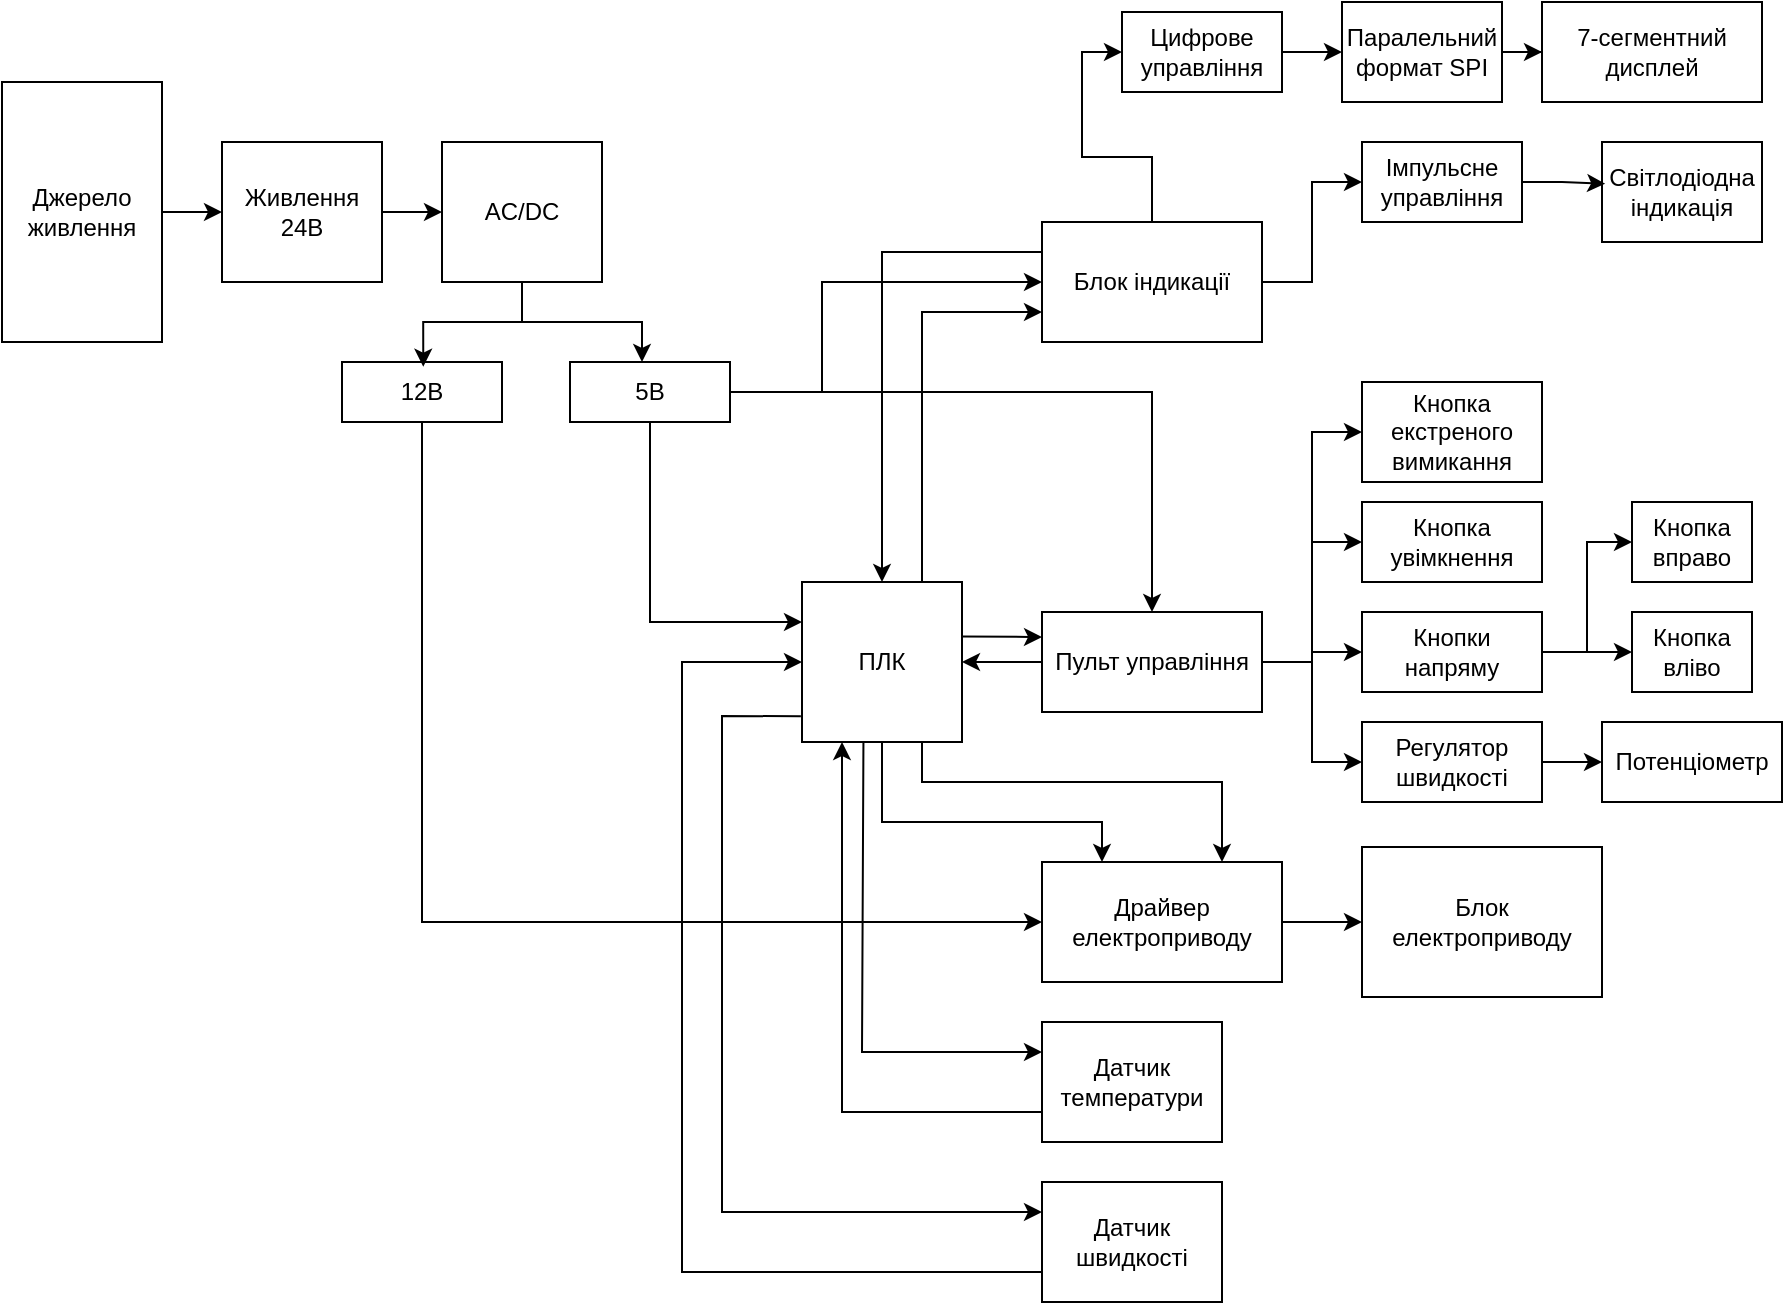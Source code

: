 <mxfile version="24.5.2" type="device">
  <diagram name="Страница — 1" id="o_RvpawMHQzTKfLDxvPQ">
    <mxGraphModel dx="1731" dy="411" grid="1" gridSize="10" guides="1" tooltips="1" connect="1" arrows="1" fold="1" page="1" pageScale="1" pageWidth="827" pageHeight="1169" math="0" shadow="0">
      <root>
        <mxCell id="0" />
        <mxCell id="1" parent="0" />
        <mxCell id="5k-V5pzXhq-BMm_nL1BM-4" style="edgeStyle=orthogonalEdgeStyle;rounded=0;orthogonalLoop=1;jettySize=auto;html=1;entryX=1;entryY=0.5;entryDx=0;entryDy=0;" edge="1" parent="1" source="5k-V5pzXhq-BMm_nL1BM-2" target="5k-V5pzXhq-BMm_nL1BM-3">
          <mxGeometry relative="1" as="geometry" />
        </mxCell>
        <mxCell id="5k-V5pzXhq-BMm_nL1BM-16" style="edgeStyle=orthogonalEdgeStyle;rounded=0;orthogonalLoop=1;jettySize=auto;html=1;entryX=0;entryY=0.5;entryDx=0;entryDy=0;" edge="1" parent="1" source="5k-V5pzXhq-BMm_nL1BM-2" target="5k-V5pzXhq-BMm_nL1BM-8">
          <mxGeometry relative="1" as="geometry" />
        </mxCell>
        <mxCell id="5k-V5pzXhq-BMm_nL1BM-17" style="edgeStyle=orthogonalEdgeStyle;rounded=0;orthogonalLoop=1;jettySize=auto;html=1;entryX=0;entryY=0.5;entryDx=0;entryDy=0;" edge="1" parent="1" source="5k-V5pzXhq-BMm_nL1BM-2" target="5k-V5pzXhq-BMm_nL1BM-7">
          <mxGeometry relative="1" as="geometry" />
        </mxCell>
        <mxCell id="5k-V5pzXhq-BMm_nL1BM-18" style="edgeStyle=orthogonalEdgeStyle;rounded=0;orthogonalLoop=1;jettySize=auto;html=1;entryX=0;entryY=0.5;entryDx=0;entryDy=0;" edge="1" parent="1" source="5k-V5pzXhq-BMm_nL1BM-2" target="5k-V5pzXhq-BMm_nL1BM-6">
          <mxGeometry relative="1" as="geometry" />
        </mxCell>
        <mxCell id="5k-V5pzXhq-BMm_nL1BM-19" style="edgeStyle=orthogonalEdgeStyle;rounded=0;orthogonalLoop=1;jettySize=auto;html=1;entryX=0;entryY=0.5;entryDx=0;entryDy=0;" edge="1" parent="1" source="5k-V5pzXhq-BMm_nL1BM-2" target="5k-V5pzXhq-BMm_nL1BM-9">
          <mxGeometry relative="1" as="geometry" />
        </mxCell>
        <mxCell id="5k-V5pzXhq-BMm_nL1BM-2" value="Пульт управління" style="rounded=0;whiteSpace=wrap;html=1;" vertex="1" parent="1">
          <mxGeometry x="440" y="335" width="110" height="50" as="geometry" />
        </mxCell>
        <mxCell id="5k-V5pzXhq-BMm_nL1BM-22" style="edgeStyle=orthogonalEdgeStyle;rounded=0;orthogonalLoop=1;jettySize=auto;html=1;exitX=0.5;exitY=1;exitDx=0;exitDy=0;entryX=0.25;entryY=0;entryDx=0;entryDy=0;" edge="1" parent="1" source="5k-V5pzXhq-BMm_nL1BM-3" target="5k-V5pzXhq-BMm_nL1BM-21">
          <mxGeometry relative="1" as="geometry">
            <mxPoint x="430" y="430" as="targetPoint" />
            <Array as="points">
              <mxPoint x="360" y="440" />
              <mxPoint x="470" y="440" />
            </Array>
          </mxGeometry>
        </mxCell>
        <mxCell id="5k-V5pzXhq-BMm_nL1BM-3" value="ПЛК" style="rounded=0;whiteSpace=wrap;html=1;" vertex="1" parent="1">
          <mxGeometry x="320" y="320" width="80" height="80" as="geometry" />
        </mxCell>
        <mxCell id="5k-V5pzXhq-BMm_nL1BM-5" value="" style="endArrow=classic;html=1;rounded=0;exitX=0.996;exitY=0.341;exitDx=0;exitDy=0;exitPerimeter=0;entryX=0;entryY=0.25;entryDx=0;entryDy=0;" edge="1" parent="1" source="5k-V5pzXhq-BMm_nL1BM-3" target="5k-V5pzXhq-BMm_nL1BM-2">
          <mxGeometry width="50" height="50" relative="1" as="geometry">
            <mxPoint x="400" y="360" as="sourcePoint" />
            <mxPoint x="450" y="310" as="targetPoint" />
          </mxGeometry>
        </mxCell>
        <mxCell id="5k-V5pzXhq-BMm_nL1BM-14" style="edgeStyle=orthogonalEdgeStyle;rounded=0;orthogonalLoop=1;jettySize=auto;html=1;entryX=0;entryY=0.5;entryDx=0;entryDy=0;" edge="1" parent="1" source="5k-V5pzXhq-BMm_nL1BM-6" target="5k-V5pzXhq-BMm_nL1BM-12">
          <mxGeometry relative="1" as="geometry" />
        </mxCell>
        <mxCell id="5k-V5pzXhq-BMm_nL1BM-15" style="edgeStyle=orthogonalEdgeStyle;rounded=0;orthogonalLoop=1;jettySize=auto;html=1;" edge="1" parent="1" source="5k-V5pzXhq-BMm_nL1BM-6" target="5k-V5pzXhq-BMm_nL1BM-13">
          <mxGeometry relative="1" as="geometry" />
        </mxCell>
        <mxCell id="5k-V5pzXhq-BMm_nL1BM-6" value="Кнопки напряму" style="rounded=0;whiteSpace=wrap;html=1;" vertex="1" parent="1">
          <mxGeometry x="600" y="335" width="90" height="40" as="geometry" />
        </mxCell>
        <mxCell id="5k-V5pzXhq-BMm_nL1BM-7" value="Кнопка увімкнення" style="rounded=0;whiteSpace=wrap;html=1;" vertex="1" parent="1">
          <mxGeometry x="600" y="280" width="90" height="40" as="geometry" />
        </mxCell>
        <mxCell id="5k-V5pzXhq-BMm_nL1BM-8" value="Кнопка екстреного вимикання" style="rounded=0;whiteSpace=wrap;html=1;" vertex="1" parent="1">
          <mxGeometry x="600" y="220" width="90" height="50" as="geometry" />
        </mxCell>
        <mxCell id="5k-V5pzXhq-BMm_nL1BM-11" style="edgeStyle=orthogonalEdgeStyle;rounded=0;orthogonalLoop=1;jettySize=auto;html=1;entryX=0;entryY=0.5;entryDx=0;entryDy=0;" edge="1" parent="1" source="5k-V5pzXhq-BMm_nL1BM-9" target="5k-V5pzXhq-BMm_nL1BM-10">
          <mxGeometry relative="1" as="geometry" />
        </mxCell>
        <mxCell id="5k-V5pzXhq-BMm_nL1BM-9" value="Регулятор швидкості" style="rounded=0;whiteSpace=wrap;html=1;" vertex="1" parent="1">
          <mxGeometry x="600" y="390" width="90" height="40" as="geometry" />
        </mxCell>
        <mxCell id="5k-V5pzXhq-BMm_nL1BM-10" value="Потенціометр" style="rounded=0;whiteSpace=wrap;html=1;" vertex="1" parent="1">
          <mxGeometry x="720" y="390" width="90" height="40" as="geometry" />
        </mxCell>
        <mxCell id="5k-V5pzXhq-BMm_nL1BM-12" value="Кнопка вправо" style="rounded=0;whiteSpace=wrap;html=1;" vertex="1" parent="1">
          <mxGeometry x="735" y="280" width="60" height="40" as="geometry" />
        </mxCell>
        <mxCell id="5k-V5pzXhq-BMm_nL1BM-13" value="Кнопка вліво" style="rounded=0;whiteSpace=wrap;html=1;" vertex="1" parent="1">
          <mxGeometry x="735" y="335" width="60" height="40" as="geometry" />
        </mxCell>
        <mxCell id="5k-V5pzXhq-BMm_nL1BM-29" style="edgeStyle=orthogonalEdgeStyle;rounded=0;orthogonalLoop=1;jettySize=auto;html=1;entryX=0;entryY=0.5;entryDx=0;entryDy=0;" edge="1" parent="1" source="5k-V5pzXhq-BMm_nL1BM-20" target="5k-V5pzXhq-BMm_nL1BM-25">
          <mxGeometry relative="1" as="geometry" />
        </mxCell>
        <mxCell id="5k-V5pzXhq-BMm_nL1BM-20" value="Джерело живлення" style="rounded=0;whiteSpace=wrap;html=1;" vertex="1" parent="1">
          <mxGeometry x="-80" y="70" width="80" height="130" as="geometry" />
        </mxCell>
        <mxCell id="5k-V5pzXhq-BMm_nL1BM-62" style="edgeStyle=orthogonalEdgeStyle;rounded=0;orthogonalLoop=1;jettySize=auto;html=1;" edge="1" parent="1" source="5k-V5pzXhq-BMm_nL1BM-21" target="5k-V5pzXhq-BMm_nL1BM-60">
          <mxGeometry relative="1" as="geometry" />
        </mxCell>
        <mxCell id="5k-V5pzXhq-BMm_nL1BM-21" value="Драйвер електроприводу" style="rounded=0;whiteSpace=wrap;html=1;" vertex="1" parent="1">
          <mxGeometry x="440" y="460" width="120" height="60" as="geometry" />
        </mxCell>
        <mxCell id="5k-V5pzXhq-BMm_nL1BM-23" value="" style="endArrow=classic;html=1;rounded=0;exitX=0.75;exitY=1;exitDx=0;exitDy=0;entryX=0.75;entryY=0;entryDx=0;entryDy=0;" edge="1" parent="1" source="5k-V5pzXhq-BMm_nL1BM-3" target="5k-V5pzXhq-BMm_nL1BM-21">
          <mxGeometry width="50" height="50" relative="1" as="geometry">
            <mxPoint x="390" y="400" as="sourcePoint" />
            <mxPoint x="380" y="440" as="targetPoint" />
            <Array as="points">
              <mxPoint x="380" y="420" />
              <mxPoint x="530" y="420" />
            </Array>
          </mxGeometry>
        </mxCell>
        <mxCell id="5k-V5pzXhq-BMm_nL1BM-32" style="edgeStyle=orthogonalEdgeStyle;rounded=0;orthogonalLoop=1;jettySize=auto;html=1;entryX=0;entryY=0.5;entryDx=0;entryDy=0;" edge="1" parent="1" source="5k-V5pzXhq-BMm_nL1BM-25" target="5k-V5pzXhq-BMm_nL1BM-30">
          <mxGeometry relative="1" as="geometry" />
        </mxCell>
        <mxCell id="5k-V5pzXhq-BMm_nL1BM-25" value="Живлення 24В" style="rounded=0;whiteSpace=wrap;html=1;" vertex="1" parent="1">
          <mxGeometry x="30" y="100" width="80" height="70" as="geometry" />
        </mxCell>
        <mxCell id="5k-V5pzXhq-BMm_nL1BM-30" value="AC/DC" style="rounded=0;whiteSpace=wrap;html=1;" vertex="1" parent="1">
          <mxGeometry x="140" y="100" width="80" height="70" as="geometry" />
        </mxCell>
        <mxCell id="5k-V5pzXhq-BMm_nL1BM-42" style="edgeStyle=orthogonalEdgeStyle;rounded=0;orthogonalLoop=1;jettySize=auto;html=1;entryX=0;entryY=0.5;entryDx=0;entryDy=0;exitX=0.5;exitY=1;exitDx=0;exitDy=0;" edge="1" parent="1" source="5k-V5pzXhq-BMm_nL1BM-33" target="5k-V5pzXhq-BMm_nL1BM-21">
          <mxGeometry relative="1" as="geometry">
            <Array as="points">
              <mxPoint x="130" y="490" />
            </Array>
          </mxGeometry>
        </mxCell>
        <mxCell id="5k-V5pzXhq-BMm_nL1BM-33" value="12В" style="rounded=0;whiteSpace=wrap;html=1;" vertex="1" parent="1">
          <mxGeometry x="90" y="210" width="80" height="30" as="geometry" />
        </mxCell>
        <mxCell id="5k-V5pzXhq-BMm_nL1BM-41" style="edgeStyle=orthogonalEdgeStyle;rounded=0;orthogonalLoop=1;jettySize=auto;html=1;entryX=0;entryY=0.25;entryDx=0;entryDy=0;exitX=0.5;exitY=1;exitDx=0;exitDy=0;" edge="1" parent="1" source="5k-V5pzXhq-BMm_nL1BM-34" target="5k-V5pzXhq-BMm_nL1BM-3">
          <mxGeometry relative="1" as="geometry">
            <Array as="points">
              <mxPoint x="244" y="340" />
            </Array>
          </mxGeometry>
        </mxCell>
        <mxCell id="5k-V5pzXhq-BMm_nL1BM-43" style="edgeStyle=orthogonalEdgeStyle;rounded=0;orthogonalLoop=1;jettySize=auto;html=1;entryX=0.5;entryY=0;entryDx=0;entryDy=0;" edge="1" parent="1" source="5k-V5pzXhq-BMm_nL1BM-34" target="5k-V5pzXhq-BMm_nL1BM-2">
          <mxGeometry relative="1" as="geometry" />
        </mxCell>
        <mxCell id="5k-V5pzXhq-BMm_nL1BM-44" style="edgeStyle=orthogonalEdgeStyle;rounded=0;orthogonalLoop=1;jettySize=auto;html=1;" edge="1" parent="1" source="5k-V5pzXhq-BMm_nL1BM-34" target="5k-V5pzXhq-BMm_nL1BM-37">
          <mxGeometry relative="1" as="geometry">
            <Array as="points">
              <mxPoint x="330" y="225" />
              <mxPoint x="330" y="170" />
            </Array>
          </mxGeometry>
        </mxCell>
        <mxCell id="5k-V5pzXhq-BMm_nL1BM-34" value="5В" style="rounded=0;whiteSpace=wrap;html=1;" vertex="1" parent="1">
          <mxGeometry x="204" y="210" width="80" height="30" as="geometry" />
        </mxCell>
        <mxCell id="5k-V5pzXhq-BMm_nL1BM-35" style="edgeStyle=orthogonalEdgeStyle;rounded=0;orthogonalLoop=1;jettySize=auto;html=1;entryX=0.508;entryY=0.078;entryDx=0;entryDy=0;entryPerimeter=0;" edge="1" parent="1" source="5k-V5pzXhq-BMm_nL1BM-30" target="5k-V5pzXhq-BMm_nL1BM-33">
          <mxGeometry relative="1" as="geometry" />
        </mxCell>
        <mxCell id="5k-V5pzXhq-BMm_nL1BM-36" style="edgeStyle=orthogonalEdgeStyle;rounded=0;orthogonalLoop=1;jettySize=auto;html=1;entryX=0.45;entryY=0;entryDx=0;entryDy=0;entryPerimeter=0;" edge="1" parent="1" source="5k-V5pzXhq-BMm_nL1BM-30" target="5k-V5pzXhq-BMm_nL1BM-34">
          <mxGeometry relative="1" as="geometry" />
        </mxCell>
        <mxCell id="5k-V5pzXhq-BMm_nL1BM-55" style="edgeStyle=orthogonalEdgeStyle;rounded=0;orthogonalLoop=1;jettySize=auto;html=1;entryX=0;entryY=0.5;entryDx=0;entryDy=0;" edge="1" parent="1" source="5k-V5pzXhq-BMm_nL1BM-37" target="5k-V5pzXhq-BMm_nL1BM-54">
          <mxGeometry relative="1" as="geometry" />
        </mxCell>
        <mxCell id="5k-V5pzXhq-BMm_nL1BM-57" style="edgeStyle=orthogonalEdgeStyle;rounded=0;orthogonalLoop=1;jettySize=auto;html=1;entryX=0;entryY=0.5;entryDx=0;entryDy=0;" edge="1" parent="1" source="5k-V5pzXhq-BMm_nL1BM-37" target="5k-V5pzXhq-BMm_nL1BM-53">
          <mxGeometry relative="1" as="geometry" />
        </mxCell>
        <mxCell id="5k-V5pzXhq-BMm_nL1BM-37" value="Блок індикації" style="rounded=0;whiteSpace=wrap;html=1;" vertex="1" parent="1">
          <mxGeometry x="440" y="140" width="110" height="60" as="geometry" />
        </mxCell>
        <mxCell id="5k-V5pzXhq-BMm_nL1BM-39" value="" style="endArrow=classic;html=1;rounded=0;exitX=0.75;exitY=0;exitDx=0;exitDy=0;entryX=0;entryY=0.75;entryDx=0;entryDy=0;" edge="1" parent="1" source="5k-V5pzXhq-BMm_nL1BM-3" target="5k-V5pzXhq-BMm_nL1BM-37">
          <mxGeometry width="50" height="50" relative="1" as="geometry">
            <mxPoint x="370" y="250" as="sourcePoint" />
            <mxPoint x="420" y="200" as="targetPoint" />
            <Array as="points">
              <mxPoint x="380" y="185" />
            </Array>
          </mxGeometry>
        </mxCell>
        <mxCell id="5k-V5pzXhq-BMm_nL1BM-40" value="" style="endArrow=classic;html=1;rounded=0;exitX=0;exitY=0.25;exitDx=0;exitDy=0;entryX=0.5;entryY=0;entryDx=0;entryDy=0;" edge="1" parent="1" source="5k-V5pzXhq-BMm_nL1BM-37" target="5k-V5pzXhq-BMm_nL1BM-3">
          <mxGeometry width="50" height="50" relative="1" as="geometry">
            <mxPoint x="370" y="250" as="sourcePoint" />
            <mxPoint x="420" y="200" as="targetPoint" />
            <Array as="points">
              <mxPoint x="360" y="155" />
            </Array>
          </mxGeometry>
        </mxCell>
        <mxCell id="5k-V5pzXhq-BMm_nL1BM-45" value="&lt;div&gt;7-сегментний дисплей&lt;/div&gt;" style="rounded=0;whiteSpace=wrap;html=1;" vertex="1" parent="1">
          <mxGeometry x="690" y="30" width="110" height="50" as="geometry" />
        </mxCell>
        <mxCell id="5k-V5pzXhq-BMm_nL1BM-47" style="edgeStyle=orthogonalEdgeStyle;rounded=0;orthogonalLoop=1;jettySize=auto;html=1;entryX=0;entryY=0.5;entryDx=0;entryDy=0;" edge="1" parent="1" source="5k-V5pzXhq-BMm_nL1BM-46" target="5k-V5pzXhq-BMm_nL1BM-45">
          <mxGeometry relative="1" as="geometry" />
        </mxCell>
        <mxCell id="5k-V5pzXhq-BMm_nL1BM-46" value="&lt;div&gt;Паралельний формат SPI &lt;/div&gt;" style="rounded=0;whiteSpace=wrap;html=1;" vertex="1" parent="1">
          <mxGeometry x="590" y="30" width="80" height="50" as="geometry" />
        </mxCell>
        <mxCell id="5k-V5pzXhq-BMm_nL1BM-49" value="Світлодіодна індикація" style="rounded=0;whiteSpace=wrap;html=1;" vertex="1" parent="1">
          <mxGeometry x="720" y="100" width="80" height="50" as="geometry" />
        </mxCell>
        <mxCell id="5k-V5pzXhq-BMm_nL1BM-53" value="Імпульсне управління" style="rounded=0;whiteSpace=wrap;html=1;" vertex="1" parent="1">
          <mxGeometry x="600" y="100" width="80" height="40" as="geometry" />
        </mxCell>
        <mxCell id="5k-V5pzXhq-BMm_nL1BM-56" style="edgeStyle=orthogonalEdgeStyle;rounded=0;orthogonalLoop=1;jettySize=auto;html=1;entryX=0;entryY=0.5;entryDx=0;entryDy=0;" edge="1" parent="1" source="5k-V5pzXhq-BMm_nL1BM-54" target="5k-V5pzXhq-BMm_nL1BM-46">
          <mxGeometry relative="1" as="geometry" />
        </mxCell>
        <mxCell id="5k-V5pzXhq-BMm_nL1BM-54" value="Цифрове управління" style="rounded=0;whiteSpace=wrap;html=1;" vertex="1" parent="1">
          <mxGeometry x="480" y="35" width="80" height="40" as="geometry" />
        </mxCell>
        <mxCell id="5k-V5pzXhq-BMm_nL1BM-58" style="edgeStyle=orthogonalEdgeStyle;rounded=0;orthogonalLoop=1;jettySize=auto;html=1;entryX=0.02;entryY=0.418;entryDx=0;entryDy=0;entryPerimeter=0;" edge="1" parent="1" source="5k-V5pzXhq-BMm_nL1BM-53" target="5k-V5pzXhq-BMm_nL1BM-49">
          <mxGeometry relative="1" as="geometry" />
        </mxCell>
        <mxCell id="5k-V5pzXhq-BMm_nL1BM-60" value="Блок електроприводу" style="rounded=0;whiteSpace=wrap;html=1;" vertex="1" parent="1">
          <mxGeometry x="600" y="452.5" width="120" height="75" as="geometry" />
        </mxCell>
        <mxCell id="5k-V5pzXhq-BMm_nL1BM-63" value="Датчик температури" style="rounded=0;whiteSpace=wrap;html=1;" vertex="1" parent="1">
          <mxGeometry x="440" y="540" width="90" height="60" as="geometry" />
        </mxCell>
        <mxCell id="5k-V5pzXhq-BMm_nL1BM-64" value="Датчик швидкості" style="rounded=0;whiteSpace=wrap;html=1;" vertex="1" parent="1">
          <mxGeometry x="440" y="620" width="90" height="60" as="geometry" />
        </mxCell>
        <mxCell id="5k-V5pzXhq-BMm_nL1BM-65" value="" style="endArrow=classic;html=1;rounded=0;exitX=0.384;exitY=0.997;exitDx=0;exitDy=0;exitPerimeter=0;entryX=0;entryY=0.25;entryDx=0;entryDy=0;" edge="1" parent="1" source="5k-V5pzXhq-BMm_nL1BM-3" target="5k-V5pzXhq-BMm_nL1BM-63">
          <mxGeometry width="50" height="50" relative="1" as="geometry">
            <mxPoint x="290" y="490" as="sourcePoint" />
            <mxPoint x="340" y="440" as="targetPoint" />
            <Array as="points">
              <mxPoint x="350" y="555" />
            </Array>
          </mxGeometry>
        </mxCell>
        <mxCell id="5k-V5pzXhq-BMm_nL1BM-66" value="" style="endArrow=classic;html=1;rounded=0;exitX=0;exitY=0.75;exitDx=0;exitDy=0;entryX=0.25;entryY=1;entryDx=0;entryDy=0;" edge="1" parent="1" source="5k-V5pzXhq-BMm_nL1BM-63" target="5k-V5pzXhq-BMm_nL1BM-3">
          <mxGeometry width="50" height="50" relative="1" as="geometry">
            <mxPoint x="310" y="570" as="sourcePoint" />
            <mxPoint x="360" y="520" as="targetPoint" />
            <Array as="points">
              <mxPoint x="340" y="585" />
            </Array>
          </mxGeometry>
        </mxCell>
        <mxCell id="5k-V5pzXhq-BMm_nL1BM-67" value="" style="endArrow=classic;html=1;rounded=0;exitX=-0.007;exitY=0.839;exitDx=0;exitDy=0;exitPerimeter=0;entryX=0;entryY=0.25;entryDx=0;entryDy=0;" edge="1" parent="1" source="5k-V5pzXhq-BMm_nL1BM-3" target="5k-V5pzXhq-BMm_nL1BM-64">
          <mxGeometry width="50" height="50" relative="1" as="geometry">
            <mxPoint x="310" y="530" as="sourcePoint" />
            <mxPoint x="360" y="480" as="targetPoint" />
            <Array as="points">
              <mxPoint x="280" y="387" />
              <mxPoint x="280" y="635" />
            </Array>
          </mxGeometry>
        </mxCell>
        <mxCell id="5k-V5pzXhq-BMm_nL1BM-68" value="" style="endArrow=classic;html=1;rounded=0;exitX=0;exitY=0.75;exitDx=0;exitDy=0;entryX=0;entryY=0.5;entryDx=0;entryDy=0;" edge="1" parent="1" source="5k-V5pzXhq-BMm_nL1BM-64" target="5k-V5pzXhq-BMm_nL1BM-3">
          <mxGeometry width="50" height="50" relative="1" as="geometry">
            <mxPoint x="420" y="540" as="sourcePoint" />
            <mxPoint x="470" y="490" as="targetPoint" />
            <Array as="points">
              <mxPoint x="260" y="665" />
              <mxPoint x="260" y="360" />
            </Array>
          </mxGeometry>
        </mxCell>
      </root>
    </mxGraphModel>
  </diagram>
</mxfile>
